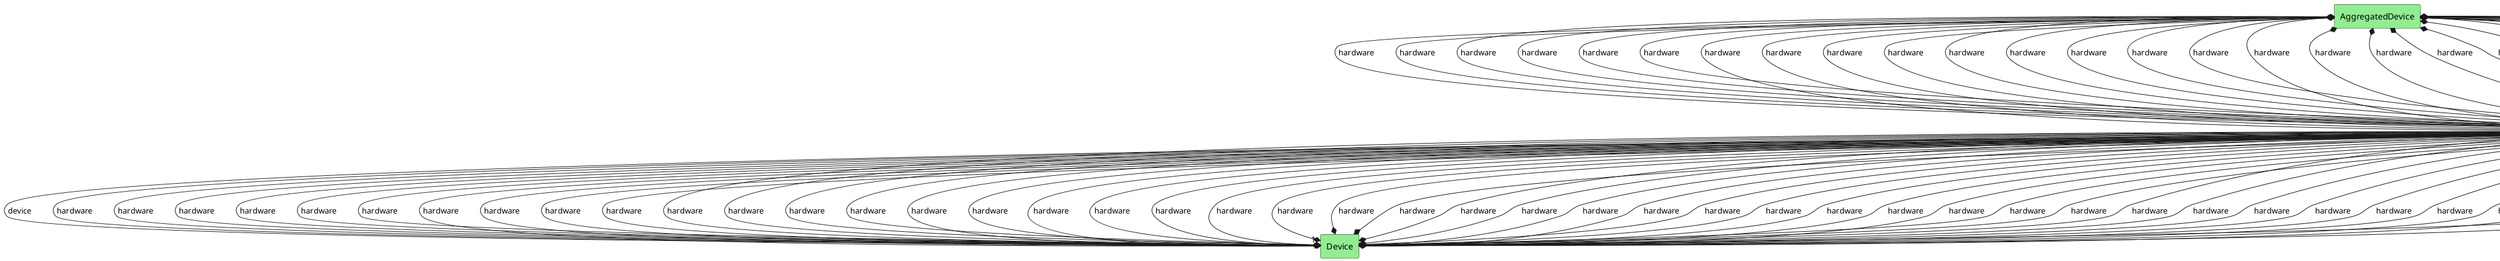 @startuml

class "Hardware" as Model {
 string name
 string ename

 addStats()
 create()
 disable()
 enable()
 factory()
 
}

rectangle "PhysicalProfile" as PhysicalProfile #lightblue {
}

Model o--> "1" PhysicalProfile : profile


rectangle "Device" as Device #lightblue {
}

Model o--> "1" Device : device


rectangle "Resource" as Resource #lightblue {
}

Model o--> "n" Resource : resources




    rectangle "Device" as Device #lightgreen {
    }
    
        Device   *--> "n" Model : "hardware"
    
    rectangle "Resource" as Resource #lightgreen {
    }
    
        Resource   o--> "n" Model : "hardware"
    
    rectangle "Device" as Device #lightgreen {
    }
    
        Device   *--> "n" Model : "hardware"
    
    rectangle "Resource" as Resource #lightgreen {
    }
    
        Resource   o--> "n" Model : "hardware"
    
    rectangle "Device" as Device #lightgreen {
    }
    
        Device   *--> "n" Model : "hardware"
    
    rectangle "Resource" as Resource #lightgreen {
    }
    
        Resource   o--> "n" Model : "hardware"
    
    rectangle "Device" as Device #lightgreen {
    }
    
        Device   *--> "n" Model : "hardware"
    
    rectangle "Resource" as Resource #lightgreen {
    }
    
        Resource   o--> "n" Model : "hardware"
    
    rectangle "Device" as Device #lightgreen {
    }
    
        Device   *--> "n" Model : "hardware"
    
    rectangle "Resource" as Resource #lightgreen {
    }
    
        Resource   o--> "n" Model : "hardware"
    
    rectangle "Device" as Device #lightgreen {
    }
    
        Device   *--> "n" Model : "hardware"
    
    rectangle "Resource" as Resource #lightgreen {
    }
    
        Resource   o--> "n" Model : "hardware"
    
    rectangle "Device" as Device #lightgreen {
    }
    
        Device   *--> "n" Model : "hardware"
    
    rectangle "Resource" as Resource #lightgreen {
    }
    
        Resource   o--> "n" Model : "hardware"
    
    rectangle "Device" as Device #lightgreen {
    }
    
        Device   *--> "n" Model : "hardware"
    
    rectangle "Resource" as Resource #lightgreen {
    }
    
        Resource   o--> "n" Model : "hardware"
    
    rectangle "Device" as Device #lightgreen {
    }
    
        Device   *--> "n" Model : "hardware"
    
    rectangle "Resource" as Resource #lightgreen {
    }
    
        Resource   o--> "n" Model : "hardware"
    
    rectangle "Device" as Device #lightgreen {
    }
    
        Device   *--> "n" Model : "hardware"
    
    rectangle "AggregatedDevice" as AggregatedDevice #lightgreen {
    }
    
        AggregatedDevice   *--> "n" Model : "hardware"
    
    rectangle "Resource" as Resource #lightgreen {
    }
    
        Resource   o--> "n" Model : "hardware"
    
    rectangle "Device" as Device #lightgreen {
    }
    
        Device   *--> "n" Model : "hardware"
    
    rectangle "AggregatedDevice" as AggregatedDevice #lightgreen {
    }
    
        AggregatedDevice   *--> "n" Model : "hardware"
    
    rectangle "Resource" as Resource #lightgreen {
    }
    
        Resource   o--> "n" Model : "hardware"
    
    rectangle "Device" as Device #lightgreen {
    }
    
        Device   *--> "n" Model : "hardware"
    
    rectangle "AggregatedDevice" as AggregatedDevice #lightgreen {
    }
    
        AggregatedDevice   *--> "n" Model : "hardware"
    
    rectangle "Resource" as Resource #lightgreen {
    }
    
        Resource   o--> "n" Model : "hardware"
    
    rectangle "Device" as Device #lightgreen {
    }
    
        Device   *--> "n" Model : "hardware"
    
    rectangle "AggregatedDevice" as AggregatedDevice #lightgreen {
    }
    
        AggregatedDevice   *--> "n" Model : "hardware"
    
    rectangle "Resource" as Resource #lightgreen {
    }
    
        Resource   o--> "n" Model : "hardware"
    
    rectangle "Device" as Device #lightgreen {
    }
    
        Device   *--> "n" Model : "hardware"
    
    rectangle "AggregatedDevice" as AggregatedDevice #lightgreen {
    }
    
        AggregatedDevice   *--> "n" Model : "hardware"
    
    rectangle "Resource" as Resource #lightgreen {
    }
    
        Resource   o--> "n" Model : "hardware"
    
    rectangle "Device" as Device #lightgreen {
    }
    
        Device   *--> "n" Model : "hardware"
    
    rectangle "AggregatedDevice" as AggregatedDevice #lightgreen {
    }
    
        AggregatedDevice   *--> "n" Model : "hardware"
    
    rectangle "Resource" as Resource #lightgreen {
    }
    
        Resource   o--> "n" Model : "hardware"
    
    rectangle "Device" as Device #lightgreen {
    }
    
        Device   *--> "n" Model : "hardware"
    
    rectangle "AggregatedDevice" as AggregatedDevice #lightgreen {
    }
    
        AggregatedDevice   *--> "n" Model : "hardware"
    
    rectangle "Resource" as Resource #lightgreen {
    }
    
        Resource   o--> "n" Model : "hardware"
    
    rectangle "Device" as Device #lightgreen {
    }
    
        Device   *--> "n" Model : "hardware"
    
    rectangle "AggregatedDevice" as AggregatedDevice #lightgreen {
    }
    
        AggregatedDevice   *--> "n" Model : "hardware"
    
    rectangle "Resource" as Resource #lightgreen {
    }
    
        Resource   o--> "n" Model : "hardware"
    
    rectangle "Device" as Device #lightgreen {
    }
    
        Device   *--> "n" Model : "hardware"
    
    rectangle "AggregatedDevice" as AggregatedDevice #lightgreen {
    }
    
        AggregatedDevice   *--> "n" Model : "hardware"
    
    rectangle "Resource" as Resource #lightgreen {
    }
    
        Resource   o--> "n" Model : "hardware"
    
    rectangle "Device" as Device #lightgreen {
    }
    
        Device   *--> "n" Model : "hardware"
    
    rectangle "AggregatedDevice" as AggregatedDevice #lightgreen {
    }
    
        AggregatedDevice   *--> "n" Model : "hardware"
    
    rectangle "Resource" as Resource #lightgreen {
    }
    
        Resource   o--> "n" Model : "hardware"
    
    rectangle "Device" as Device #lightgreen {
    }
    
        Device   *--> "n" Model : "hardware"
    
    rectangle "AggregatedDevice" as AggregatedDevice #lightgreen {
    }
    
        AggregatedDevice   *--> "n" Model : "hardware"
    
    rectangle "Resource" as Resource #lightgreen {
    }
    
        Resource   o--> "n" Model : "hardware"
    
    rectangle "Device" as Device #lightgreen {
    }
    
        Device   *--> "n" Model : "hardware"
    
    rectangle "AggregatedDevice" as AggregatedDevice #lightgreen {
    }
    
        AggregatedDevice   *--> "n" Model : "hardware"
    
    rectangle "Resource" as Resource #lightgreen {
    }
    
        Resource   o--> "n" Model : "hardware"
    
    rectangle "Device" as Device #lightgreen {
    }
    
        Device   *--> "n" Model : "hardware"
    
    rectangle "AggregatedDevice" as AggregatedDevice #lightgreen {
    }
    
        AggregatedDevice   *--> "n" Model : "hardware"
    
    rectangle "Resource" as Resource #lightgreen {
    }
    
        Resource   o--> "n" Model : "hardware"
    
    rectangle "Device" as Device #lightgreen {
    }
    
        Device   *--> "n" Model : "hardware"
    
    rectangle "AggregatedDevice" as AggregatedDevice #lightgreen {
    }
    
        AggregatedDevice   *--> "n" Model : "hardware"
    
    rectangle "Resource" as Resource #lightgreen {
    }
    
        Resource   o--> "n" Model : "hardware"
    
    rectangle "Device" as Device #lightgreen {
    }
    
        Device   *--> "n" Model : "hardware"
    
    rectangle "AggregatedDevice" as AggregatedDevice #lightgreen {
    }
    
        AggregatedDevice   *--> "n" Model : "hardware"
    
    rectangle "Resource" as Resource #lightgreen {
    }
    
        Resource   o--> "n" Model : "hardware"
    
    rectangle "Device" as Device #lightgreen {
    }
    
        Device   *--> "n" Model : "hardware"
    
    rectangle "AggregatedDevice" as AggregatedDevice #lightgreen {
    }
    
        AggregatedDevice   *--> "n" Model : "hardware"
    
    rectangle "Resource" as Resource #lightgreen {
    }
    
        Resource   o--> "n" Model : "hardware"
    
    rectangle "Device" as Device #lightgreen {
    }
    
        Device   *--> "n" Model : "hardware"
    
    rectangle "AggregatedDevice" as AggregatedDevice #lightgreen {
    }
    
        AggregatedDevice   *--> "n" Model : "hardware"
    
    rectangle "Resource" as Resource #lightgreen {
    }
    
        Resource   o--> "n" Model : "hardware"
    
    rectangle "Device" as Device #lightgreen {
    }
    
        Device   *--> "n" Model : "hardware"
    
    rectangle "AggregatedDevice" as AggregatedDevice #lightgreen {
    }
    
        AggregatedDevice   *--> "n" Model : "hardware"
    
    rectangle "Resource" as Resource #lightgreen {
    }
    
        Resource   o--> "n" Model : "hardware"
    
    rectangle "Device" as Device #lightgreen {
    }
    
        Device   *--> "n" Model : "hardware"
    
    rectangle "AggregatedDevice" as AggregatedDevice #lightgreen {
    }
    
        AggregatedDevice   *--> "n" Model : "hardware"
    
    rectangle "Resource" as Resource #lightgreen {
    }
    
        Resource   o--> "n" Model : "hardware"
    
    rectangle "Device" as Device #lightgreen {
    }
    
        Device   *--> "n" Model : "hardware"
    
    rectangle "AggregatedDevice" as AggregatedDevice #lightgreen {
    }
    
        AggregatedDevice   *--> "n" Model : "hardware"
    
    rectangle "Resource" as Resource #lightgreen {
    }
    
        Resource   o--> "n" Model : "hardware"
    
    rectangle "Device" as Device #lightgreen {
    }
    
        Device   *--> "n" Model : "hardware"
    
    rectangle "AggregatedDevice" as AggregatedDevice #lightgreen {
    }
    
        AggregatedDevice   *--> "n" Model : "hardware"
    
    rectangle "Resource" as Resource #lightgreen {
    }
    
        Resource   o--> "n" Model : "hardware"
    
    rectangle "Device" as Device #lightgreen {
    }
    
        Device   *--> "n" Model : "hardware"
    
    rectangle "AggregatedDevice" as AggregatedDevice #lightgreen {
    }
    
        AggregatedDevice   *--> "n" Model : "hardware"
    
    rectangle "Resource" as Resource #lightgreen {
    }
    
        Resource   o--> "n" Model : "hardware"
    
    rectangle "Device" as Device #lightgreen {
    }
    
        Device   *--> "n" Model : "hardware"
    
    rectangle "AggregatedDevice" as AggregatedDevice #lightgreen {
    }
    
        AggregatedDevice   *--> "n" Model : "hardware"
    
    rectangle "Resource" as Resource #lightgreen {
    }
    
        Resource   o--> "n" Model : "hardware"
    
    rectangle "Device" as Device #lightgreen {
    }
    
        Device   *--> "n" Model : "hardware"
    
    rectangle "AggregatedDevice" as AggregatedDevice #lightgreen {
    }
    
        AggregatedDevice   *--> "n" Model : "hardware"
    
    rectangle "Resource" as Resource #lightgreen {
    }
    
        Resource   o--> "n" Model : "hardware"
    
    rectangle "Device" as Device #lightgreen {
    }
    
        Device   *--> "n" Model : "hardware"
    
    rectangle "AggregatedDevice" as AggregatedDevice #lightgreen {
    }
    
        AggregatedDevice   *--> "n" Model : "hardware"
    
    rectangle "Resource" as Resource #lightgreen {
    }
    
        Resource   o--> "n" Model : "hardware"
    
    rectangle "Device" as Device #lightgreen {
    }
    
        Device   *--> "n" Model : "hardware"
    
    rectangle "AggregatedDevice" as AggregatedDevice #lightgreen {
    }
    
        AggregatedDevice   *--> "n" Model : "hardware"
    
    rectangle "Resource" as Resource #lightgreen {
    }
    
        Resource   o--> "n" Model : "hardware"
    
    rectangle "Device" as Device #lightgreen {
    }
    
        Device   *--> "n" Model : "hardware"
    
    rectangle "AggregatedDevice" as AggregatedDevice #lightgreen {
    }
    
        AggregatedDevice   *--> "n" Model : "hardware"
    
    rectangle "Resource" as Resource #lightgreen {
    }
    
        Resource   o--> "n" Model : "hardware"
    
    rectangle "Device" as Device #lightgreen {
    }
    
        Device   *--> "n" Model : "hardware"
    
    rectangle "AggregatedDevice" as AggregatedDevice #lightgreen {
    }
    
        AggregatedDevice   *--> "n" Model : "hardware"
    
    rectangle "Resource" as Resource #lightgreen {
    }
    
        Resource   o--> "n" Model : "hardware"
    
    rectangle "Device" as Device #lightgreen {
    }
    
        Device   *--> "n" Model : "hardware"
    
    rectangle "AggregatedDevice" as AggregatedDevice #lightgreen {
    }
    
        AggregatedDevice   *--> "n" Model : "hardware"
    
    rectangle "Resource" as Resource #lightgreen {
    }
    
        Resource   o--> "n" Model : "hardware"
    
    rectangle "Device" as Device #lightgreen {
    }
    
        Device   *--> "n" Model : "hardware"
    
    rectangle "AggregatedDevice" as AggregatedDevice #lightgreen {
    }
    
        AggregatedDevice   *--> "n" Model : "hardware"
    
    rectangle "Resource" as Resource #lightgreen {
    }
    
        Resource   o--> "n" Model : "hardware"
    
    rectangle "Device" as Device #lightgreen {
    }
    
        Device   *--> "n" Model : "hardware"
    
    rectangle "AggregatedDevice" as AggregatedDevice #lightgreen {
    }
    
        AggregatedDevice   *--> "n" Model : "hardware"
    
    rectangle "Resource" as Resource #lightgreen {
    }
    
        Resource   o--> "n" Model : "hardware"
    
    rectangle "Device" as Device #lightgreen {
    }
    
        Device   *--> "n" Model : "hardware"
    
    rectangle "AggregatedDevice" as AggregatedDevice #lightgreen {
    }
    
        AggregatedDevice   *--> "n" Model : "hardware"
    
    rectangle "Resource" as Resource #lightgreen {
    }
    
        Resource   o--> "n" Model : "hardware"
    
    rectangle "Device" as Device #lightgreen {
    }
    
        Device   *--> "n" Model : "hardware"
    
    rectangle "AggregatedDevice" as AggregatedDevice #lightgreen {
    }
    
        AggregatedDevice   *--> "n" Model : "hardware"
    
    rectangle "AcceleratorResource" as AcceleratorResource #lightgreen {
    }
    
        AcceleratorResource   o--> "n" Model : "hardware"
    
    rectangle "ComputeResource" as ComputeResource #lightgreen {
    }
    
        ComputeResource   o--> "n" Model : "hardware"
    
    rectangle "NetworkResource" as NetworkResource #lightgreen {
    }
    
        NetworkResource   o--> "n" Model : "hardware"
    
    rectangle "Resource" as Resource #lightgreen {
    }
    
        Resource   o--> "n" Model : "hardware"
    
    rectangle "StorageResource" as StorageResource #lightgreen {
    }
    
        StorageResource   o--> "n" Model : "hardware"
    
    rectangle "Device" as Device #lightgreen {
    }
    
        Device   *--> "n" Model : "hardware"
    
    rectangle "AggregatedDevice" as AggregatedDevice #lightgreen {
    }
    
        AggregatedDevice   *--> "n" Model : "hardware"
    
    rectangle "AcceleratorResource" as AcceleratorResource #lightgreen {
    }
    
        AcceleratorResource   o--> "n" Model : "hardware"
    
    rectangle "ComputeResource" as ComputeResource #lightgreen {
    }
    
        ComputeResource   o--> "n" Model : "hardware"
    
    rectangle "NetworkResource" as NetworkResource #lightgreen {
    }
    
        NetworkResource   o--> "n" Model : "hardware"
    
    rectangle "Resource" as Resource #lightgreen {
    }
    
        Resource   o--> "n" Model : "hardware"
    
    rectangle "StorageResource" as StorageResource #lightgreen {
    }
    
        StorageResource   o--> "n" Model : "hardware"
    
    rectangle "Device" as Device #lightgreen {
    }
    
        Device   *--> "n" Model : "hardware"
    
    rectangle "AggregatedDevice" as AggregatedDevice #lightgreen {
    }
    
        AggregatedDevice   *--> "n" Model : "hardware"
    
    rectangle "AcceleratorResource" as AcceleratorResource #lightgreen {
    }
    
        AcceleratorResource   o--> "n" Model : "hardware"
    
    rectangle "ComputeResource" as ComputeResource #lightgreen {
    }
    
        ComputeResource   o--> "n" Model : "hardware"
    
    rectangle "NetworkResource" as NetworkResource #lightgreen {
    }
    
        NetworkResource   o--> "n" Model : "hardware"
    
    rectangle "Resource" as Resource #lightgreen {
    }
    
        Resource   o--> "n" Model : "hardware"
    
    rectangle "StorageResource" as StorageResource #lightgreen {
    }
    
        StorageResource   o--> "n" Model : "hardware"
    

@enduml
